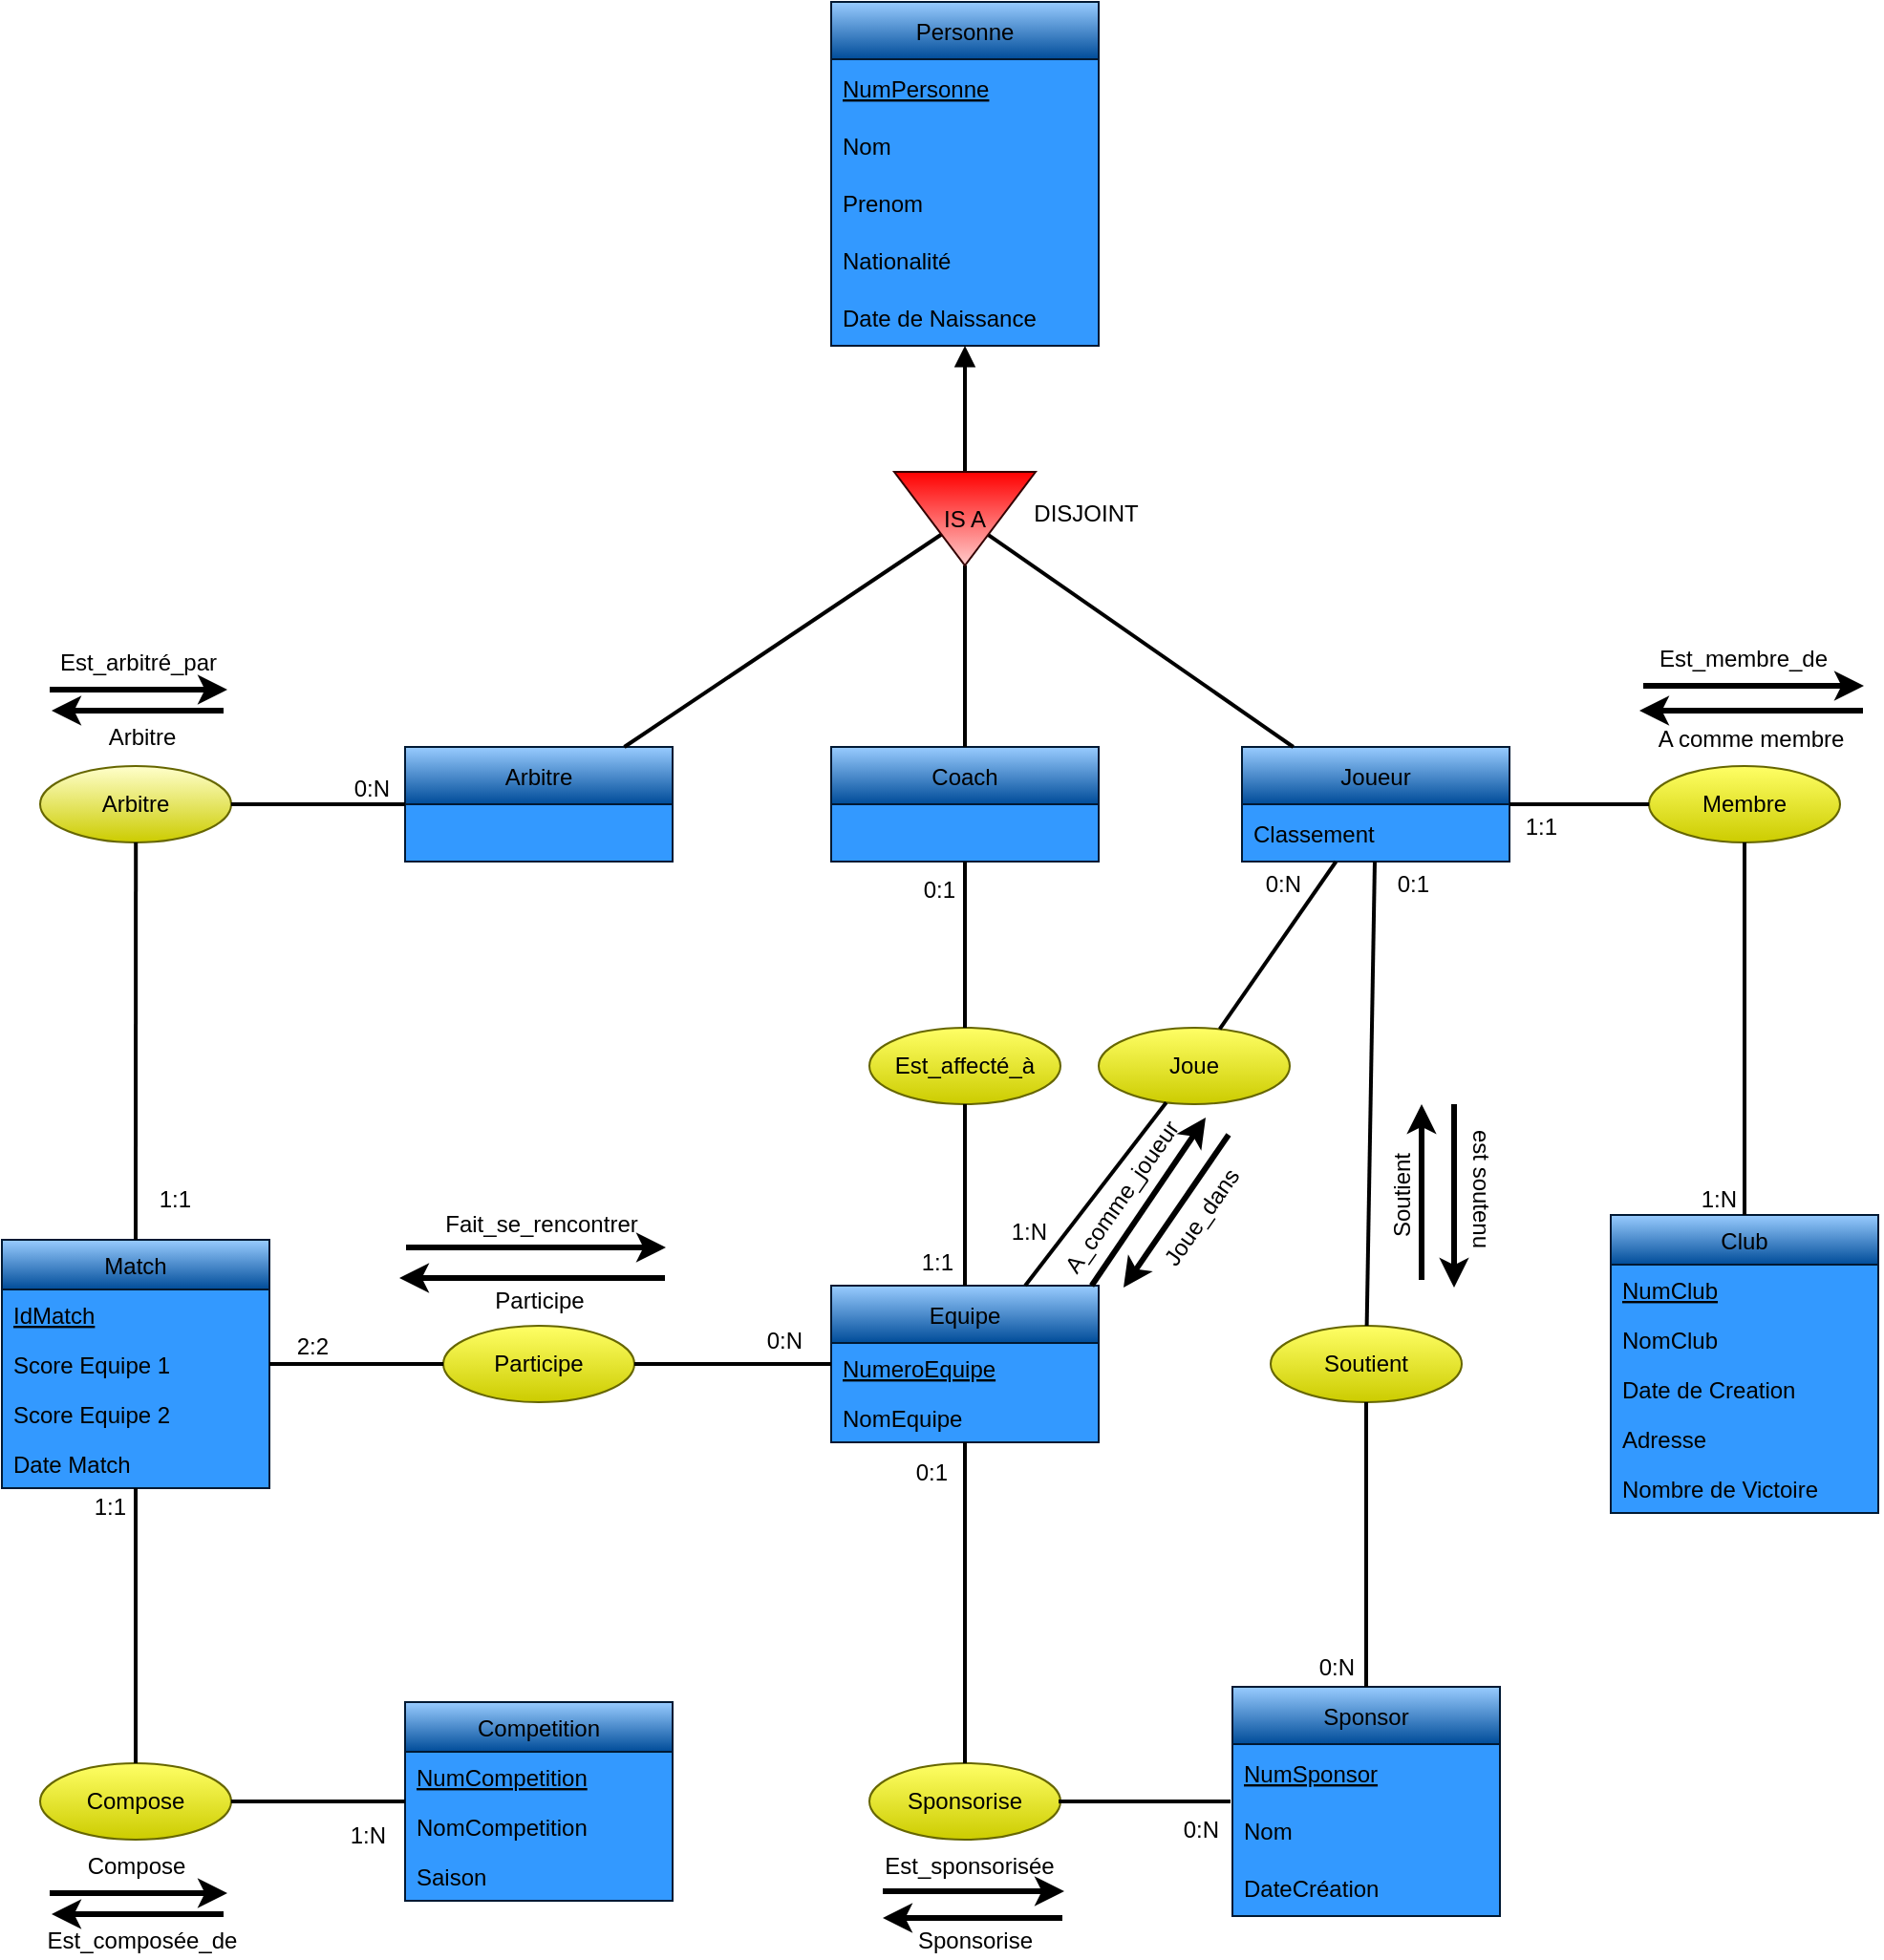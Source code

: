 <mxfile>
    <diagram id="gBXsM3LnCSwaqFdtZzV_" name="Page-1">
        <mxGraphModel dx="1520" dy="1441" grid="0" gridSize="10" guides="1" tooltips="1" connect="1" arrows="1" fold="1" page="0" pageScale="1" pageWidth="827" pageHeight="1169" background="#FFFFFF" math="0" shadow="0">
            <root>
                <mxCell id="0"/>
                <mxCell id="1" parent="0"/>
                <mxCell id="52" value="Arbitre" style="swimlane;fontStyle=0;childLayout=stackLayout;horizontal=1;startSize=30;horizontalStack=0;resizeParent=1;resizeParentMax=0;resizeLast=0;collapsible=1;marginBottom=0;gradientColor=#004C99;swimlaneFillColor=#3399FF;strokeColor=#001933;fontColor=#000000;fillColor=#99CCFF;" parent="1" vertex="1">
                    <mxGeometry x="258" y="-340" width="140" height="60" as="geometry"/>
                </mxCell>
                <mxCell id="65" value="Sponsor" style="swimlane;fontStyle=0;childLayout=stackLayout;horizontal=1;startSize=30;horizontalStack=0;resizeParent=1;resizeParentMax=0;resizeLast=0;collapsible=1;marginBottom=0;swimlaneFillColor=#3399FF;gradientColor=#004C99;strokeColor=#001933;fontColor=#000000;fillColor=#99CCFF;" parent="1" vertex="1">
                    <mxGeometry x="691" y="152" width="140" height="120" as="geometry">
                        <mxRectangle x="40" y="170" width="70" height="30" as="alternateBounds"/>
                    </mxGeometry>
                </mxCell>
                <mxCell id="66" value="NumSponsor" style="text;strokeColor=none;fillColor=none;align=left;verticalAlign=middle;spacingLeft=4;spacingRight=4;overflow=hidden;points=[[0,0.5],[1,0.5]];portConstraint=eastwest;rotatable=0;fontStyle=4;fontColor=#000000;" parent="65" vertex="1">
                    <mxGeometry y="30" width="140" height="30" as="geometry"/>
                </mxCell>
                <mxCell id="67" value="Nom" style="text;strokeColor=none;fillColor=none;align=left;verticalAlign=middle;spacingLeft=4;spacingRight=4;overflow=hidden;points=[[0,0.5],[1,0.5]];portConstraint=eastwest;rotatable=0;fontColor=#000000;" parent="65" vertex="1">
                    <mxGeometry y="60" width="140" height="30" as="geometry"/>
                </mxCell>
                <mxCell id="68" value="DateCréation" style="text;strokeColor=none;fillColor=none;align=left;verticalAlign=middle;spacingLeft=4;spacingRight=4;overflow=hidden;points=[[0,0.5],[1,0.5]];portConstraint=eastwest;rotatable=0;fontColor=#000000;" parent="65" vertex="1">
                    <mxGeometry y="90" width="140" height="30" as="geometry"/>
                </mxCell>
                <mxCell id="91" value="Competition" style="swimlane;fontStyle=0;childLayout=stackLayout;horizontal=1;startSize=26;fillColor=#99CCFF;horizontalStack=0;resizeParent=1;resizeParentMax=0;resizeLast=0;collapsible=1;marginBottom=0;gradientColor=#004C99;swimlaneFillColor=#3399FF;strokeColor=#001933;fontColor=#000000;" parent="1" vertex="1">
                    <mxGeometry x="258" y="160" width="140" height="104" as="geometry"/>
                </mxCell>
                <mxCell id="92" value="NumCompetition" style="text;strokeColor=none;fillColor=none;align=left;verticalAlign=top;spacingLeft=4;spacingRight=4;overflow=hidden;rotatable=0;points=[[0,0.5],[1,0.5]];portConstraint=eastwest;fontStyle=4;fontColor=#000000;" parent="91" vertex="1">
                    <mxGeometry y="26" width="140" height="26" as="geometry"/>
                </mxCell>
                <mxCell id="93" value="NomCompetition" style="text;strokeColor=none;fillColor=none;align=left;verticalAlign=top;spacingLeft=4;spacingRight=4;overflow=hidden;rotatable=0;points=[[0,0.5],[1,0.5]];portConstraint=eastwest;fontColor=#000000;" parent="91" vertex="1">
                    <mxGeometry y="52" width="140" height="26" as="geometry"/>
                </mxCell>
                <mxCell id="198" value="Saison" style="text;strokeColor=none;fillColor=none;align=left;verticalAlign=top;spacingLeft=4;spacingRight=4;overflow=hidden;rotatable=0;points=[[0,0.5],[1,0.5]];portConstraint=eastwest;fontColor=#000000;" parent="91" vertex="1">
                    <mxGeometry y="78" width="140" height="26" as="geometry"/>
                </mxCell>
                <mxCell id="100" value="Match" style="swimlane;fontStyle=0;childLayout=stackLayout;horizontal=1;startSize=26;fillColor=#99CCFF;horizontalStack=0;resizeParent=1;resizeParentMax=0;resizeLast=0;collapsible=1;marginBottom=0;strokeColor=#001933;swimlaneFillColor=#3399FF;gradientColor=#004C99;fontColor=#000000;" parent="1" vertex="1">
                    <mxGeometry x="47" y="-82" width="140" height="130" as="geometry"/>
                </mxCell>
                <mxCell id="101" value="IdMatch" style="text;strokeColor=none;fillColor=none;align=left;verticalAlign=top;spacingLeft=4;spacingRight=4;overflow=hidden;rotatable=0;points=[[0,0.5],[1,0.5]];portConstraint=eastwest;fontStyle=4;fontColor=#000000;" parent="100" vertex="1">
                    <mxGeometry y="26" width="140" height="26" as="geometry"/>
                </mxCell>
                <mxCell id="103" value="Score Equipe 1" style="text;strokeColor=none;fillColor=none;align=left;verticalAlign=top;spacingLeft=4;spacingRight=4;overflow=hidden;rotatable=0;points=[[0,0.5],[1,0.5]];portConstraint=eastwest;fontColor=#000000;" parent="100" vertex="1">
                    <mxGeometry y="52" width="140" height="26" as="geometry"/>
                </mxCell>
                <mxCell id="104" value="Score Equipe 2" style="text;strokeColor=none;fillColor=none;align=left;verticalAlign=top;spacingLeft=4;spacingRight=4;overflow=hidden;rotatable=0;points=[[0,0.5],[1,0.5]];portConstraint=eastwest;fontColor=#000000;" parent="100" vertex="1">
                    <mxGeometry y="78" width="140" height="26" as="geometry"/>
                </mxCell>
                <mxCell id="194" value="Date Match" style="text;strokeColor=none;fillColor=none;align=left;verticalAlign=top;spacingLeft=4;spacingRight=4;overflow=hidden;rotatable=0;points=[[0,0.5],[1,0.5]];portConstraint=eastwest;fontColor=#000000;" parent="100" vertex="1">
                    <mxGeometry y="104" width="140" height="26" as="geometry"/>
                </mxCell>
                <mxCell id="128" value="Club" style="swimlane;fontStyle=0;childLayout=stackLayout;horizontal=1;startSize=26;fillColor=#99CCFF;horizontalStack=0;resizeParent=1;resizeParentMax=0;resizeLast=0;collapsible=1;marginBottom=0;swimlaneFillColor=#3399FF;gradientColor=#004C99;strokeColor=#001933;fontColor=#000000;" parent="1" vertex="1">
                    <mxGeometry x="889" y="-95" width="140" height="156" as="geometry"/>
                </mxCell>
                <mxCell id="129" value="NumClub" style="text;strokeColor=none;fillColor=none;align=left;verticalAlign=top;spacingLeft=4;spacingRight=4;overflow=hidden;rotatable=0;points=[[0,0.5],[1,0.5]];portConstraint=eastwest;fontStyle=4;fontColor=#000000;" parent="128" vertex="1">
                    <mxGeometry y="26" width="140" height="26" as="geometry"/>
                </mxCell>
                <mxCell id="130" value="NomClub" style="text;strokeColor=none;fillColor=none;align=left;verticalAlign=top;spacingLeft=4;spacingRight=4;overflow=hidden;rotatable=0;points=[[0,0.5],[1,0.5]];portConstraint=eastwest;fontColor=#000000;" parent="128" vertex="1">
                    <mxGeometry y="52" width="140" height="26" as="geometry"/>
                </mxCell>
                <mxCell id="192" value="Date de Creation" style="text;strokeColor=none;fillColor=none;align=left;verticalAlign=top;spacingLeft=4;spacingRight=4;overflow=hidden;rotatable=0;points=[[0,0.5],[1,0.5]];portConstraint=eastwest;fontColor=#000000;" parent="128" vertex="1">
                    <mxGeometry y="78" width="140" height="26" as="geometry"/>
                </mxCell>
                <mxCell id="131" value="Adresse" style="text;strokeColor=none;fillColor=none;align=left;verticalAlign=top;spacingLeft=4;spacingRight=4;overflow=hidden;rotatable=0;points=[[0,0.5],[1,0.5]];portConstraint=eastwest;fontColor=#000000;" parent="128" vertex="1">
                    <mxGeometry y="104" width="140" height="26" as="geometry"/>
                </mxCell>
                <mxCell id="193" value="Nombre de Victoire" style="text;strokeColor=none;fillColor=none;align=left;verticalAlign=top;spacingLeft=4;spacingRight=4;overflow=hidden;rotatable=0;points=[[0,0.5],[1,0.5]];portConstraint=eastwest;fontColor=#000000;" parent="128" vertex="1">
                    <mxGeometry y="130" width="140" height="26" as="geometry"/>
                </mxCell>
                <mxCell id="137" value="Personne" style="swimlane;fontStyle=0;childLayout=stackLayout;horizontal=1;startSize=30;horizontalStack=0;resizeParent=1;resizeParentMax=0;resizeLast=0;collapsible=1;marginBottom=0;gradientColor=#004C99;strokeColor=#001933;rounded=0;shadow=0;swimlaneFillColor=#3399FF;fontColor=#000000;fillColor=#99CCFF;" parent="1" vertex="1">
                    <mxGeometry x="481" y="-730" width="140" height="180" as="geometry"/>
                </mxCell>
                <mxCell id="138" value="NumPersonne" style="text;strokeColor=none;fillColor=none;align=left;verticalAlign=middle;spacingLeft=4;spacingRight=4;overflow=hidden;points=[[0,0.5],[1,0.5]];portConstraint=eastwest;rotatable=0;fontStyle=4;fontColor=#000000;" parent="137" vertex="1">
                    <mxGeometry y="30" width="140" height="30" as="geometry"/>
                </mxCell>
                <mxCell id="141" value="Nom" style="text;strokeColor=none;fillColor=none;align=left;verticalAlign=middle;spacingLeft=4;spacingRight=4;overflow=hidden;points=[[0,0.5],[1,0.5]];portConstraint=eastwest;rotatable=0;fontColor=#000000;" parent="137" vertex="1">
                    <mxGeometry y="60" width="140" height="30" as="geometry"/>
                </mxCell>
                <mxCell id="142" value="Prenom" style="text;strokeColor=none;fillColor=none;align=left;verticalAlign=middle;spacingLeft=4;spacingRight=4;overflow=hidden;points=[[0,0.5],[1,0.5]];portConstraint=eastwest;rotatable=0;fontColor=#000000;" parent="137" vertex="1">
                    <mxGeometry y="90" width="140" height="30" as="geometry"/>
                </mxCell>
                <mxCell id="139" value="Nationalité" style="text;strokeColor=none;fillColor=none;align=left;verticalAlign=middle;spacingLeft=4;spacingRight=4;overflow=hidden;points=[[0,0.5],[1,0.5]];portConstraint=eastwest;rotatable=0;fontColor=#000000;" parent="137" vertex="1">
                    <mxGeometry y="120" width="140" height="30" as="geometry"/>
                </mxCell>
                <mxCell id="140" value="Date de Naissance" style="text;strokeColor=none;fillColor=none;align=left;verticalAlign=middle;spacingLeft=4;spacingRight=4;overflow=hidden;points=[[0,0.5],[1,0.5]];portConstraint=eastwest;rotatable=0;fontColor=#000000;" parent="137" vertex="1">
                    <mxGeometry y="150" width="140" height="30" as="geometry"/>
                </mxCell>
                <mxCell id="143" value="Joueur" style="swimlane;fontStyle=0;childLayout=stackLayout;horizontal=1;startSize=30;horizontalStack=0;resizeParent=1;resizeParentMax=0;resizeLast=0;collapsible=1;marginBottom=0;gradientColor=#004C99;swimlaneFillColor=#3399FF;strokeColor=#001933;fontColor=#000000;fillColor=#99CCFF;" parent="1" vertex="1">
                    <mxGeometry x="696" y="-340" width="140" height="60" as="geometry"/>
                </mxCell>
                <mxCell id="169" value="Classement" style="text;strokeColor=none;fillColor=none;align=left;verticalAlign=middle;spacingLeft=4;spacingRight=4;overflow=hidden;points=[[0,0.5],[1,0.5]];portConstraint=eastwest;rotatable=0;fontStyle=0;fontColor=#000000;" parent="143" vertex="1">
                    <mxGeometry y="30" width="140" height="30" as="geometry"/>
                </mxCell>
                <mxCell id="144" value="Coach" style="swimlane;fontStyle=0;childLayout=stackLayout;horizontal=1;startSize=30;horizontalStack=0;resizeParent=1;resizeParentMax=0;resizeLast=0;collapsible=1;marginBottom=0;gradientColor=#004C99;swimlaneFillColor=#3399FF;strokeColor=#001933;fontColor=#000000;fillColor=#99CCFF;" parent="1" vertex="1">
                    <mxGeometry x="481" y="-340" width="140" height="60" as="geometry"/>
                </mxCell>
                <mxCell id="153" style="edgeStyle=none;html=1;endArrow=block;endFill=1;strokeColor=#000000;strokeWidth=2;" parent="1" source="152" target="140" edge="1">
                    <mxGeometry relative="1" as="geometry"/>
                </mxCell>
                <mxCell id="154" style="edgeStyle=none;html=1;endArrow=none;endFill=0;strokeColor=#000000;strokeWidth=2;" parent="1" source="152" target="52" edge="1">
                    <mxGeometry relative="1" as="geometry"/>
                </mxCell>
                <mxCell id="155" style="edgeStyle=none;html=1;endArrow=none;endFill=0;strokeColor=#000000;strokeWidth=2;" parent="1" source="152" target="144" edge="1">
                    <mxGeometry relative="1" as="geometry"/>
                </mxCell>
                <mxCell id="156" style="edgeStyle=none;html=1;endArrow=none;endFill=0;strokeColor=#000000;strokeWidth=2;" parent="1" source="152" target="143" edge="1">
                    <mxGeometry relative="1" as="geometry"/>
                </mxCell>
                <mxCell id="152" value="&lt;font color=&quot;#000000&quot;&gt;IS A&lt;/font&gt;" style="triangle;whiteSpace=wrap;html=1;dashed=0;direction=south;gradientColor=#FF0000;gradientDirection=west;strokeColor=#330000;fillColor=#FFCCCC;" parent="1" vertex="1">
                    <mxGeometry x="514" y="-484" width="74" height="49" as="geometry"/>
                </mxCell>
                <mxCell id="158" value="Equipe" style="swimlane;fontStyle=0;childLayout=stackLayout;horizontal=1;startSize=30;horizontalStack=0;resizeParent=1;resizeParentMax=0;resizeLast=0;collapsible=1;marginBottom=0;gradientColor=#004C99;swimlaneFillColor=#3399FF;strokeColor=#001933;fontColor=#000000;fillColor=#99CCFF;" parent="1" vertex="1">
                    <mxGeometry x="481" y="-58" width="140" height="82" as="geometry"/>
                </mxCell>
                <mxCell id="185" value="NumeroEquipe" style="text;strokeColor=none;fillColor=none;align=left;verticalAlign=top;spacingLeft=4;spacingRight=4;overflow=hidden;rotatable=0;points=[[0,0.5],[1,0.5]];portConstraint=eastwest;fontStyle=4;fontColor=#000000;" parent="158" vertex="1">
                    <mxGeometry y="30" width="140" height="26" as="geometry"/>
                </mxCell>
                <mxCell id="186" value="NomEquipe" style="text;strokeColor=none;fillColor=none;align=left;verticalAlign=top;spacingLeft=4;spacingRight=4;overflow=hidden;rotatable=0;points=[[0,0.5],[1,0.5]];portConstraint=eastwest;fontColor=#000000;" parent="158" vertex="1">
                    <mxGeometry y="56" width="140" height="26" as="geometry"/>
                </mxCell>
                <mxCell id="163" value="&lt;font color=&quot;#000000&quot;&gt;Est_affecté_à&lt;/font&gt;" style="ellipse;whiteSpace=wrap;html=1;align=center;rounded=0;shadow=0;strokeColor=#666600;fillColor=#FFFF66;gradientColor=#CCCC00;gradientDirection=south;" parent="1" vertex="1">
                    <mxGeometry x="501" y="-193" width="100" height="40" as="geometry"/>
                </mxCell>
                <mxCell id="164" value="" style="endArrow=none;html=1;rounded=0;strokeWidth=2;strokeColor=#000000;" parent="1" source="163" target="144" edge="1">
                    <mxGeometry relative="1" as="geometry">
                        <mxPoint x="384" y="-25" as="sourcePoint"/>
                        <mxPoint x="533" y="-163" as="targetPoint"/>
                    </mxGeometry>
                </mxCell>
                <mxCell id="165" value="0:1" style="resizable=0;html=1;align=right;verticalAlign=bottom;rounded=0;shadow=0;strokeColor=#FFFFCC;fillColor=default;gradientColor=#666600;gradientDirection=south;fontColor=#000000;" parent="164" connectable="0" vertex="1">
                    <mxGeometry x="1" relative="1" as="geometry">
                        <mxPoint x="-5" y="23" as="offset"/>
                    </mxGeometry>
                </mxCell>
                <mxCell id="166" value="" style="endArrow=none;html=1;rounded=0;strokeWidth=2;strokeColor=#000000;" parent="1" source="163" target="158" edge="1">
                    <mxGeometry relative="1" as="geometry">
                        <mxPoint x="384" y="-25" as="sourcePoint"/>
                        <mxPoint x="544" y="-25" as="targetPoint"/>
                    </mxGeometry>
                </mxCell>
                <mxCell id="167" value="1:1" style="resizable=0;html=1;align=right;verticalAlign=bottom;rounded=0;shadow=0;strokeColor=#FFFFCC;fillColor=default;gradientColor=#666600;gradientDirection=south;fontColor=#000000;" parent="166" connectable="0" vertex="1">
                    <mxGeometry x="1" relative="1" as="geometry">
                        <mxPoint x="-6" y="-4" as="offset"/>
                    </mxGeometry>
                </mxCell>
                <mxCell id="170" value="&lt;font color=&quot;#000000&quot;&gt;Membre&lt;/font&gt;" style="ellipse;whiteSpace=wrap;html=1;align=center;rounded=0;shadow=0;strokeColor=#666600;fillColor=#FFFF66;gradientColor=#CCCC00;gradientDirection=south;" parent="1" vertex="1">
                    <mxGeometry x="909" y="-330" width="100" height="40" as="geometry"/>
                </mxCell>
                <mxCell id="171" value="" style="endArrow=none;html=1;rounded=0;strokeWidth=2;strokeColor=#000000;" parent="1" source="170" target="143" edge="1">
                    <mxGeometry relative="1" as="geometry">
                        <mxPoint x="453" y="-25" as="sourcePoint"/>
                        <mxPoint x="613" y="-25" as="targetPoint"/>
                    </mxGeometry>
                </mxCell>
                <mxCell id="172" value="1:1" style="resizable=0;html=1;align=right;verticalAlign=bottom;rounded=0;shadow=0;strokeColor=#FFFFCC;fillColor=default;gradientColor=#666600;gradientDirection=south;fontColor=#000000;" parent="171" connectable="0" vertex="1">
                    <mxGeometry x="1" relative="1" as="geometry">
                        <mxPoint x="25" y="20" as="offset"/>
                    </mxGeometry>
                </mxCell>
                <mxCell id="173" value="" style="endArrow=none;html=1;rounded=0;strokeWidth=2;strokeColor=#000000;" parent="1" source="170" target="128" edge="1">
                    <mxGeometry relative="1" as="geometry">
                        <mxPoint x="464" y="-25" as="sourcePoint"/>
                        <mxPoint x="624" y="-25" as="targetPoint"/>
                    </mxGeometry>
                </mxCell>
                <mxCell id="174" value="1:N" style="resizable=0;html=1;align=right;verticalAlign=bottom;rounded=0;shadow=0;strokeColor=#FFFFCC;fillColor=default;gradientColor=#666600;gradientDirection=south;fontColor=#000000;" parent="173" connectable="0" vertex="1">
                    <mxGeometry x="1" relative="1" as="geometry">
                        <mxPoint x="-4" as="offset"/>
                    </mxGeometry>
                </mxCell>
                <mxCell id="175" value="&lt;font color=&quot;#000000&quot;&gt;Joue&lt;/font&gt;" style="ellipse;whiteSpace=wrap;html=1;align=center;rounded=0;shadow=0;strokeColor=#666600;fillColor=#FFFF66;gradientColor=#CCCC00;gradientDirection=south;" parent="1" vertex="1">
                    <mxGeometry x="621" y="-193" width="100" height="40" as="geometry"/>
                </mxCell>
                <mxCell id="176" value="" style="endArrow=none;html=1;rounded=0;strokeWidth=2;strokeColor=#000000;" parent="1" source="175" target="143" edge="1">
                    <mxGeometry relative="1" as="geometry">
                        <mxPoint x="449" y="-25" as="sourcePoint"/>
                        <mxPoint x="609" y="-25" as="targetPoint"/>
                    </mxGeometry>
                </mxCell>
                <mxCell id="177" value="0:N" style="resizable=0;html=1;align=right;verticalAlign=bottom;rounded=0;shadow=0;strokeColor=#FFFFCC;fillColor=default;gradientColor=#666600;gradientDirection=south;fontColor=#000000;" parent="176" connectable="0" vertex="1">
                    <mxGeometry x="1" relative="1" as="geometry">
                        <mxPoint x="-18" y="21" as="offset"/>
                    </mxGeometry>
                </mxCell>
                <mxCell id="178" value="" style="endArrow=none;html=1;rounded=0;strokeWidth=2;strokeColor=#000000;" parent="1" source="175" target="158" edge="1">
                    <mxGeometry relative="1" as="geometry">
                        <mxPoint x="449" y="-25" as="sourcePoint"/>
                        <mxPoint x="609" y="-25" as="targetPoint"/>
                    </mxGeometry>
                </mxCell>
                <mxCell id="179" value="&lt;font color=&quot;#000000&quot;&gt;1:N&lt;/font&gt;" style="resizable=0;html=1;align=right;verticalAlign=bottom;rounded=0;shadow=0;strokeColor=#FFFFCC;fillColor=default;gradientColor=#666600;gradientDirection=south;" parent="178" connectable="0" vertex="1">
                    <mxGeometry x="1" relative="1" as="geometry">
                        <mxPoint x="12" y="-19" as="offset"/>
                    </mxGeometry>
                </mxCell>
                <mxCell id="180" value="&lt;font color=&quot;#000000&quot;&gt;Soutient&lt;/font&gt;" style="ellipse;whiteSpace=wrap;html=1;align=center;rounded=0;shadow=0;strokeColor=#666600;fillColor=#FFFF66;gradientColor=#CCCC00;gradientDirection=south;" parent="1" vertex="1">
                    <mxGeometry x="711" y="-37" width="100" height="40" as="geometry"/>
                </mxCell>
                <mxCell id="181" value="" style="endArrow=none;html=1;rounded=0;strokeWidth=2;strokeColor=#000000;" parent="1" source="180" target="143" edge="1">
                    <mxGeometry relative="1" as="geometry">
                        <mxPoint x="806.004" y="28.572" as="sourcePoint"/>
                        <mxPoint x="854.812" y="-26.57" as="targetPoint"/>
                    </mxGeometry>
                </mxCell>
                <mxCell id="182" value="0:1" style="resizable=0;html=1;align=right;verticalAlign=bottom;rounded=0;shadow=0;strokeColor=#FFFFCC;fillColor=default;gradientColor=#666600;gradientDirection=south;fontColor=#000000;" parent="181" connectable="0" vertex="1">
                    <mxGeometry x="1" relative="1" as="geometry">
                        <mxPoint x="29" y="20" as="offset"/>
                    </mxGeometry>
                </mxCell>
                <mxCell id="183" value="" style="endArrow=none;html=1;rounded=0;strokeWidth=2;strokeColor=#000000;" parent="1" source="180" target="65" edge="1">
                    <mxGeometry relative="1" as="geometry">
                        <mxPoint x="562" y="-25" as="sourcePoint"/>
                        <mxPoint x="722" y="-25" as="targetPoint"/>
                    </mxGeometry>
                </mxCell>
                <mxCell id="184" value="0:N" style="resizable=0;html=1;align=right;verticalAlign=bottom;rounded=0;shadow=0;strokeColor=#FFFFCC;fillColor=default;gradientColor=#666600;gradientDirection=south;fontColor=#000000;" parent="183" connectable="0" vertex="1">
                    <mxGeometry x="1" relative="1" as="geometry">
                        <mxPoint x="-6" y="-2" as="offset"/>
                    </mxGeometry>
                </mxCell>
                <mxCell id="187" value="&lt;font color=&quot;#000000&quot;&gt;Sponsorise&lt;/font&gt;" style="ellipse;whiteSpace=wrap;html=1;align=center;rounded=0;shadow=0;strokeColor=#666600;fillColor=#FFFF66;gradientColor=#CCCC00;gradientDirection=south;" parent="1" vertex="1">
                    <mxGeometry x="501" y="192" width="100" height="40" as="geometry"/>
                </mxCell>
                <mxCell id="188" value="" style="endArrow=none;html=1;rounded=0;strokeWidth=2;strokeColor=#000000;" parent="1" source="187" target="158" edge="1">
                    <mxGeometry relative="1" as="geometry">
                        <mxPoint x="616.404" y="50.732" as="sourcePoint"/>
                        <mxPoint x="680" y="-40" as="targetPoint"/>
                    </mxGeometry>
                </mxCell>
                <mxCell id="189" value="0:1" style="resizable=0;html=1;align=right;verticalAlign=bottom;rounded=0;shadow=0;strokeColor=#FFFFCC;fillColor=default;gradientColor=#666600;gradientDirection=south;fontColor=#000000;" parent="188" connectable="0" vertex="1">
                    <mxGeometry x="1" relative="1" as="geometry">
                        <mxPoint x="-9" y="24" as="offset"/>
                    </mxGeometry>
                </mxCell>
                <mxCell id="190" value="" style="endArrow=none;html=1;rounded=0;strokeWidth=2;strokeColor=#000000;" parent="1" edge="1">
                    <mxGeometry relative="1" as="geometry">
                        <mxPoint x="600" y="212" as="sourcePoint"/>
                        <mxPoint x="690" y="212" as="targetPoint"/>
                    </mxGeometry>
                </mxCell>
                <mxCell id="191" value="0:N" style="resizable=0;html=1;align=right;verticalAlign=bottom;rounded=0;shadow=0;strokeColor=#FFFFCC;fillColor=default;gradientColor=#666600;gradientDirection=south;fontColor=#000000;" parent="190" connectable="0" vertex="1">
                    <mxGeometry x="1" relative="1" as="geometry">
                        <mxPoint x="-6" y="23" as="offset"/>
                    </mxGeometry>
                </mxCell>
                <mxCell id="200" value="&lt;font color=&quot;#000000&quot;&gt;Compose&lt;/font&gt;" style="ellipse;whiteSpace=wrap;html=1;align=center;rounded=0;shadow=0;strokeColor=#666600;fillColor=#FFFF66;gradientColor=#CCCC00;gradientDirection=south;" parent="1" vertex="1">
                    <mxGeometry x="67" y="192" width="100" height="40" as="geometry"/>
                </mxCell>
                <mxCell id="201" value="" style="endArrow=none;html=1;rounded=0;strokeWidth=2;strokeColor=#000000;" parent="1" source="200" target="100" edge="1">
                    <mxGeometry relative="1" as="geometry">
                        <mxPoint x="-326.655" y="-123.822" as="sourcePoint"/>
                        <mxPoint x="-364.939" y="-238" as="targetPoint"/>
                    </mxGeometry>
                </mxCell>
                <mxCell id="202" value="1:1" style="resizable=0;html=1;align=right;verticalAlign=bottom;rounded=0;shadow=0;strokeColor=#FFFFCC;fillColor=default;gradientColor=#666600;gradientDirection=south;fontColor=#000000;" parent="201" connectable="0" vertex="1">
                    <mxGeometry x="1" relative="1" as="geometry">
                        <mxPoint x="-5" y="18" as="offset"/>
                    </mxGeometry>
                </mxCell>
                <mxCell id="203" value="" style="endArrow=none;html=1;rounded=0;strokeWidth=2;strokeColor=#000000;" parent="1" source="200" target="91" edge="1">
                    <mxGeometry relative="1" as="geometry">
                        <mxPoint x="-331.399" y="-84.527" as="sourcePoint"/>
                        <mxPoint x="-389.235" y="14" as="targetPoint"/>
                    </mxGeometry>
                </mxCell>
                <mxCell id="204" value="1:N" style="resizable=0;html=1;align=right;verticalAlign=bottom;rounded=0;shadow=0;strokeColor=#FFFFCC;fillColor=default;gradientColor=#666600;gradientDirection=south;fontColor=#000000;" parent="203" connectable="0" vertex="1">
                    <mxGeometry x="1" relative="1" as="geometry">
                        <mxPoint x="-10" y="26" as="offset"/>
                    </mxGeometry>
                </mxCell>
                <mxCell id="206" value="&lt;font color=&quot;#000000&quot;&gt;Arbitre&lt;/font&gt;" style="ellipse;whiteSpace=wrap;html=1;align=center;rounded=0;shadow=0;strokeColor=#666600;fillColor=#FFFFCC;gradientColor=#CCCC00;gradientDirection=south;" parent="1" vertex="1">
                    <mxGeometry x="67" y="-330" width="100" height="40" as="geometry"/>
                </mxCell>
                <mxCell id="207" value="" style="endArrow=none;html=1;rounded=0;strokeColor=#000000;strokeWidth=2;" parent="1" source="206" target="52" edge="1">
                    <mxGeometry relative="1" as="geometry">
                        <mxPoint x="374.117" y="-133.675" as="sourcePoint"/>
                        <mxPoint x="337.216" y="-78" as="targetPoint"/>
                    </mxGeometry>
                </mxCell>
                <mxCell id="208" value="0:N" style="resizable=0;html=1;align=right;verticalAlign=bottom;rounded=0;shadow=0;strokeColor=#FFFFCC;fillColor=default;gradientColor=#666600;gradientDirection=south;fontColor=#000000;" parent="207" connectable="0" vertex="1">
                    <mxGeometry x="1" relative="1" as="geometry">
                        <mxPoint x="-8" as="offset"/>
                    </mxGeometry>
                </mxCell>
                <mxCell id="209" value="" style="endArrow=none;html=1;rounded=0;strokeColor=#000000;strokeWidth=2;" parent="1" source="206" target="100" edge="1">
                    <mxGeometry relative="1" as="geometry">
                        <mxPoint x="264.848" y="-348.442" as="sourcePoint"/>
                        <mxPoint x="337" y="-345.552" as="targetPoint"/>
                    </mxGeometry>
                </mxCell>
                <mxCell id="210" value="1:1" style="resizable=0;html=1;align=right;verticalAlign=bottom;rounded=0;shadow=0;strokeColor=#FFFFCC;fillColor=default;gradientColor=#666600;gradientDirection=south;fontColor=#000000;" parent="209" connectable="0" vertex="1">
                    <mxGeometry x="1" relative="1" as="geometry">
                        <mxPoint x="29" y="-12" as="offset"/>
                    </mxGeometry>
                </mxCell>
                <mxCell id="211" value="&lt;font color=&quot;#000000&quot;&gt;Participe&lt;/font&gt;" style="ellipse;whiteSpace=wrap;html=1;align=center;rounded=0;shadow=0;strokeColor=#666600;fillColor=#FFFF66;gradientColor=#CCCC00;gradientDirection=south;" parent="1" vertex="1">
                    <mxGeometry x="278" y="-37" width="100" height="40" as="geometry"/>
                </mxCell>
                <mxCell id="214" value="" style="endArrow=none;html=1;rounded=0;strokeWidth=2;strokeColor=#000000;" parent="1" source="211" target="158" edge="1">
                    <mxGeometry relative="1" as="geometry">
                        <mxPoint x="318.19" y="118.297" as="sourcePoint"/>
                        <mxPoint x="359.793" y="156" as="targetPoint"/>
                    </mxGeometry>
                </mxCell>
                <mxCell id="215" value="0:N" style="resizable=0;html=1;align=right;verticalAlign=bottom;rounded=0;shadow=0;strokeColor=#FFFFCC;fillColor=default;gradientColor=#666600;gradientDirection=south;fontColor=#000000;" parent="214" connectable="0" vertex="1">
                    <mxGeometry x="1" relative="1" as="geometry">
                        <mxPoint x="-15" y="-4" as="offset"/>
                    </mxGeometry>
                </mxCell>
                <mxCell id="216" value="" style="endArrow=none;html=1;rounded=0;strokeWidth=2;strokeColor=#000000;" parent="1" source="211" target="100" edge="1">
                    <mxGeometry relative="1" as="geometry">
                        <mxPoint x="18.454" y="-147.992" as="sourcePoint"/>
                        <mxPoint x="25.029" y="-233" as="targetPoint"/>
                    </mxGeometry>
                </mxCell>
                <mxCell id="217" value="2:2" style="resizable=0;html=1;align=right;verticalAlign=bottom;rounded=0;shadow=0;strokeColor=#FFFFCC;fillColor=default;gradientColor=#666600;gradientDirection=south;fontColor=#000000;" parent="216" connectable="0" vertex="1">
                    <mxGeometry x="1" relative="1" as="geometry">
                        <mxPoint x="31" y="-1" as="offset"/>
                    </mxGeometry>
                </mxCell>
                <mxCell id="220" value="" style="endArrow=classic;html=1;strokeWidth=3;strokeColor=#000000;" parent="1" edge="1">
                    <mxGeometry width="50" height="50" relative="1" as="geometry">
                        <mxPoint x="906" y="-372" as="sourcePoint"/>
                        <mxPoint x="1021.5" y="-372" as="targetPoint"/>
                    </mxGeometry>
                </mxCell>
                <mxCell id="221" value="" style="endArrow=classic;html=1;strokeWidth=3;strokeColor=#000000;" parent="1" edge="1">
                    <mxGeometry width="50" height="50" relative="1" as="geometry">
                        <mxPoint x="1021" y="-359" as="sourcePoint"/>
                        <mxPoint x="904" y="-359" as="targetPoint"/>
                    </mxGeometry>
                </mxCell>
                <mxCell id="222" value="&lt;font color=&quot;#000000&quot;&gt;Est_membre_de&lt;/font&gt;" style="text;html=1;align=center;verticalAlign=middle;resizable=0;points=[];autosize=1;strokeColor=none;fillColor=none;" parent="1" vertex="1">
                    <mxGeometry x="909" y="-395" width="98" height="18" as="geometry"/>
                </mxCell>
                <mxCell id="223" value="&lt;font color=&quot;#000000&quot;&gt;A comme membre&lt;/font&gt;" style="text;html=1;align=center;verticalAlign=middle;resizable=0;points=[];autosize=1;strokeColor=none;fillColor=none;" parent="1" vertex="1">
                    <mxGeometry x="908" y="-353" width="107" height="18" as="geometry"/>
                </mxCell>
                <mxCell id="224" value="" style="endArrow=classic;html=1;strokeWidth=3;exitX=0.051;exitY=1.252;exitDx=0;exitDy=0;exitPerimeter=0;strokeColor=#000000;" parent="1" source="227" edge="1">
                    <mxGeometry width="50" height="50" relative="1" as="geometry">
                        <mxPoint x="624" y="-70" as="sourcePoint"/>
                        <mxPoint x="677" y="-146" as="targetPoint"/>
                    </mxGeometry>
                </mxCell>
                <mxCell id="225" value="" style="endArrow=classic;html=1;strokeWidth=3;strokeColor=#000000;" parent="1" edge="1">
                    <mxGeometry width="50" height="50" relative="1" as="geometry">
                        <mxPoint x="689" y="-137" as="sourcePoint"/>
                        <mxPoint x="634" y="-57" as="targetPoint"/>
                    </mxGeometry>
                </mxCell>
                <mxCell id="226" value="&lt;font color=&quot;#000000&quot;&gt;Joue_dans&lt;/font&gt;" style="text;html=1;align=center;verticalAlign=middle;resizable=0;points=[];autosize=1;strokeColor=none;fillColor=none;rotation=-55;" parent="1" vertex="1">
                    <mxGeometry x="640" y="-102" width="69" height="18" as="geometry"/>
                </mxCell>
                <mxCell id="227" value="&lt;font color=&quot;#000000&quot;&gt;A_comme_joueur&lt;/font&gt;" style="text;html=1;align=center;verticalAlign=middle;resizable=0;points=[];autosize=1;strokeColor=none;fillColor=none;rotation=-55;" parent="1" vertex="1">
                    <mxGeometry x="581" y="-113" width="104" height="18" as="geometry"/>
                </mxCell>
                <mxCell id="230" value="" style="endArrow=classic;html=1;strokeWidth=3;strokeColor=#000000;" parent="1" edge="1">
                    <mxGeometry width="50" height="50" relative="1" as="geometry">
                        <mxPoint x="807" y="-153" as="sourcePoint"/>
                        <mxPoint x="807" y="-57" as="targetPoint"/>
                    </mxGeometry>
                </mxCell>
                <mxCell id="231" value="" style="endArrow=classic;html=1;strokeWidth=3;strokeColor=#000000;" parent="1" edge="1">
                    <mxGeometry width="50" height="50" relative="1" as="geometry">
                        <mxPoint x="790" y="-61" as="sourcePoint"/>
                        <mxPoint x="790" y="-153" as="targetPoint"/>
                    </mxGeometry>
                </mxCell>
                <mxCell id="232" value="&lt;font color=&quot;#000000&quot;&gt;Soutient&lt;/font&gt;" style="text;html=1;align=center;verticalAlign=middle;resizable=0;points=[];autosize=1;strokeColor=none;fillColor=none;rotation=-90;" parent="1" vertex="1">
                    <mxGeometry x="753" y="-114" width="54" height="18" as="geometry"/>
                </mxCell>
                <mxCell id="233" value="&lt;font color=&quot;#000000&quot;&gt;est soutenu&lt;/font&gt;" style="text;html=1;align=center;verticalAlign=middle;resizable=0;points=[];autosize=1;strokeColor=none;fillColor=none;rotation=90;" parent="1" vertex="1">
                    <mxGeometry x="785" y="-118" width="72" height="18" as="geometry"/>
                </mxCell>
                <mxCell id="235" value="" style="endArrow=classic;html=1;strokeWidth=3;strokeColor=#000000;" parent="1" edge="1">
                    <mxGeometry width="50" height="50" relative="1" as="geometry">
                        <mxPoint x="508" y="259" as="sourcePoint"/>
                        <mxPoint x="603" y="259" as="targetPoint"/>
                    </mxGeometry>
                </mxCell>
                <mxCell id="236" value="" style="endArrow=classic;html=1;strokeWidth=3;strokeColor=#000000;" parent="1" edge="1">
                    <mxGeometry width="50" height="50" relative="1" as="geometry">
                        <mxPoint x="602" y="273" as="sourcePoint"/>
                        <mxPoint x="508" y="273" as="targetPoint"/>
                    </mxGeometry>
                </mxCell>
                <mxCell id="237" value="&lt;font color=&quot;#000000&quot;&gt;Sponsorise&lt;/font&gt;" style="text;html=1;align=center;verticalAlign=middle;resizable=0;points=[];autosize=1;strokeColor=none;fillColor=none;rotation=0;" parent="1" vertex="1">
                    <mxGeometry x="521" y="276" width="70" height="18" as="geometry"/>
                </mxCell>
                <mxCell id="238" value="&lt;font color=&quot;#000000&quot;&gt;Est_sponsorisée&lt;/font&gt;" style="text;html=1;align=center;verticalAlign=middle;resizable=0;points=[];autosize=1;strokeColor=none;fillColor=none;rotation=0;" parent="1" vertex="1">
                    <mxGeometry x="503" y="237" width="99" height="18" as="geometry"/>
                </mxCell>
                <mxCell id="243" value="" style="endArrow=classic;html=1;strokeWidth=3;strokeColor=#000000;" parent="1" edge="1">
                    <mxGeometry width="50" height="50" relative="1" as="geometry">
                        <mxPoint x="258.5" y="-78" as="sourcePoint"/>
                        <mxPoint x="394.5" y="-78" as="targetPoint"/>
                    </mxGeometry>
                </mxCell>
                <mxCell id="244" value="" style="endArrow=classic;html=1;strokeWidth=3;strokeColor=#000000;" parent="1" edge="1">
                    <mxGeometry width="50" height="50" relative="1" as="geometry">
                        <mxPoint x="394" y="-62" as="sourcePoint"/>
                        <mxPoint x="255" y="-62" as="targetPoint"/>
                    </mxGeometry>
                </mxCell>
                <mxCell id="245" value="&lt;font color=&quot;#000000&quot;&gt;Fait_se_rencontrer&lt;/font&gt;" style="text;html=1;align=center;verticalAlign=middle;resizable=0;points=[];autosize=1;strokeColor=none;fillColor=none;" parent="1" vertex="1">
                    <mxGeometry x="273.5" y="-99" width="111" height="18" as="geometry"/>
                </mxCell>
                <mxCell id="246" value="&lt;font color=&quot;#000000&quot;&gt;Participe&lt;/font&gt;" style="text;html=1;align=center;verticalAlign=middle;resizable=0;points=[];autosize=1;strokeColor=none;fillColor=none;" parent="1" vertex="1">
                    <mxGeometry x="299" y="-59" width="57" height="18" as="geometry"/>
                </mxCell>
                <mxCell id="248" value="" style="endArrow=classic;html=1;strokeWidth=3;strokeColor=#000000;" parent="1" edge="1">
                    <mxGeometry width="50" height="50" relative="1" as="geometry">
                        <mxPoint x="72" y="260" as="sourcePoint"/>
                        <mxPoint x="165" y="260" as="targetPoint"/>
                    </mxGeometry>
                </mxCell>
                <mxCell id="249" value="" style="endArrow=classic;html=1;strokeWidth=3;strokeColor=#000000;" parent="1" edge="1">
                    <mxGeometry width="50" height="50" relative="1" as="geometry">
                        <mxPoint x="163" y="271" as="sourcePoint"/>
                        <mxPoint x="73" y="271" as="targetPoint"/>
                    </mxGeometry>
                </mxCell>
                <mxCell id="250" value="&lt;font color=&quot;#000000&quot;&gt;Est_composée_de&lt;/font&gt;" style="text;html=1;align=center;verticalAlign=middle;resizable=0;points=[];autosize=1;strokeColor=none;fillColor=none;rotation=0;" parent="1" vertex="1">
                    <mxGeometry x="65" y="276" width="109" height="18" as="geometry"/>
                </mxCell>
                <mxCell id="251" value="&lt;font color=&quot;#000000&quot;&gt;Compose&lt;/font&gt;" style="text;html=1;align=center;verticalAlign=middle;resizable=0;points=[];autosize=1;strokeColor=none;fillColor=none;rotation=0;" parent="1" vertex="1">
                    <mxGeometry x="86.5" y="237" width="61" height="18" as="geometry"/>
                </mxCell>
                <mxCell id="253" value="" style="endArrow=classic;html=1;strokeWidth=3;strokeColor=#000000;" parent="1" edge="1">
                    <mxGeometry width="50" height="50" relative="1" as="geometry">
                        <mxPoint x="72" y="-370" as="sourcePoint"/>
                        <mxPoint x="165" y="-370" as="targetPoint"/>
                    </mxGeometry>
                </mxCell>
                <mxCell id="254" value="" style="endArrow=classic;html=1;strokeWidth=3;strokeColor=#000000;" parent="1" edge="1">
                    <mxGeometry width="50" height="50" relative="1" as="geometry">
                        <mxPoint x="163" y="-359" as="sourcePoint"/>
                        <mxPoint x="73" y="-359" as="targetPoint"/>
                    </mxGeometry>
                </mxCell>
                <mxCell id="255" value="&lt;font color=&quot;#000000&quot;&gt;Arbitre&lt;/font&gt;" style="text;html=1;align=center;verticalAlign=middle;resizable=0;points=[];autosize=1;strokeColor=none;fillColor=none;rotation=0;" parent="1" vertex="1">
                    <mxGeometry x="97" y="-354" width="45" height="18" as="geometry"/>
                </mxCell>
                <mxCell id="256" value="&lt;font color=&quot;#000000&quot;&gt;Est_arbitré_par&lt;/font&gt;" style="text;html=1;align=center;verticalAlign=middle;resizable=0;points=[];autosize=1;strokeColor=none;fillColor=none;rotation=0;" parent="1" vertex="1">
                    <mxGeometry x="71.5" y="-393" width="92" height="18" as="geometry"/>
                </mxCell>
                <mxCell id="257" value="&lt;font color=&quot;#000000&quot;&gt;DISJOINT&lt;/font&gt;" style="text;html=1;align=center;verticalAlign=middle;resizable=0;points=[];autosize=1;strokeColor=none;fillColor=none;" parent="1" vertex="1">
                    <mxGeometry x="581" y="-471" width="65" height="18" as="geometry"/>
                </mxCell>
            </root>
        </mxGraphModel>
    </diagram>
</mxfile>